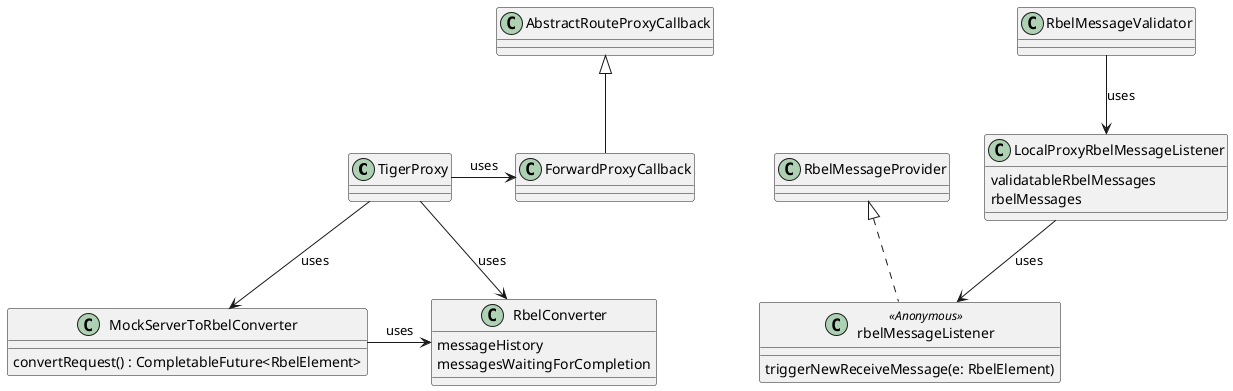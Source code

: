 @startuml
class TigerProxy
class MockServerToRbelConverter{
convertRequest() : CompletableFuture<RbelElement>
}
class ForwardProxyCallback extends AbstractRouteProxyCallback

TigerProxy --> RbelConverter : uses
TigerProxy --> MockServerToRbelConverter: uses
TigerProxy -> ForwardProxyCallback : uses

MockServerToRbelConverter -> RbelConverter : uses

class RbelConverter{
    messageHistory
    messagesWaitingForCompletion
}

class LocalProxyRbelMessageListener{
    validatableRbelMessages
    rbelMessages
}

LocalProxyRbelMessageListener --> rbelMessageListener : uses

class rbelMessageListener <<Anonymous>> implements RbelMessageProvider{
triggerNewReceiveMessage(e: RbelElement)
}

class RbelMessageValidator

RbelMessageValidator --> LocalProxyRbelMessageListener : uses

class RbelMessageProvider

@enduml